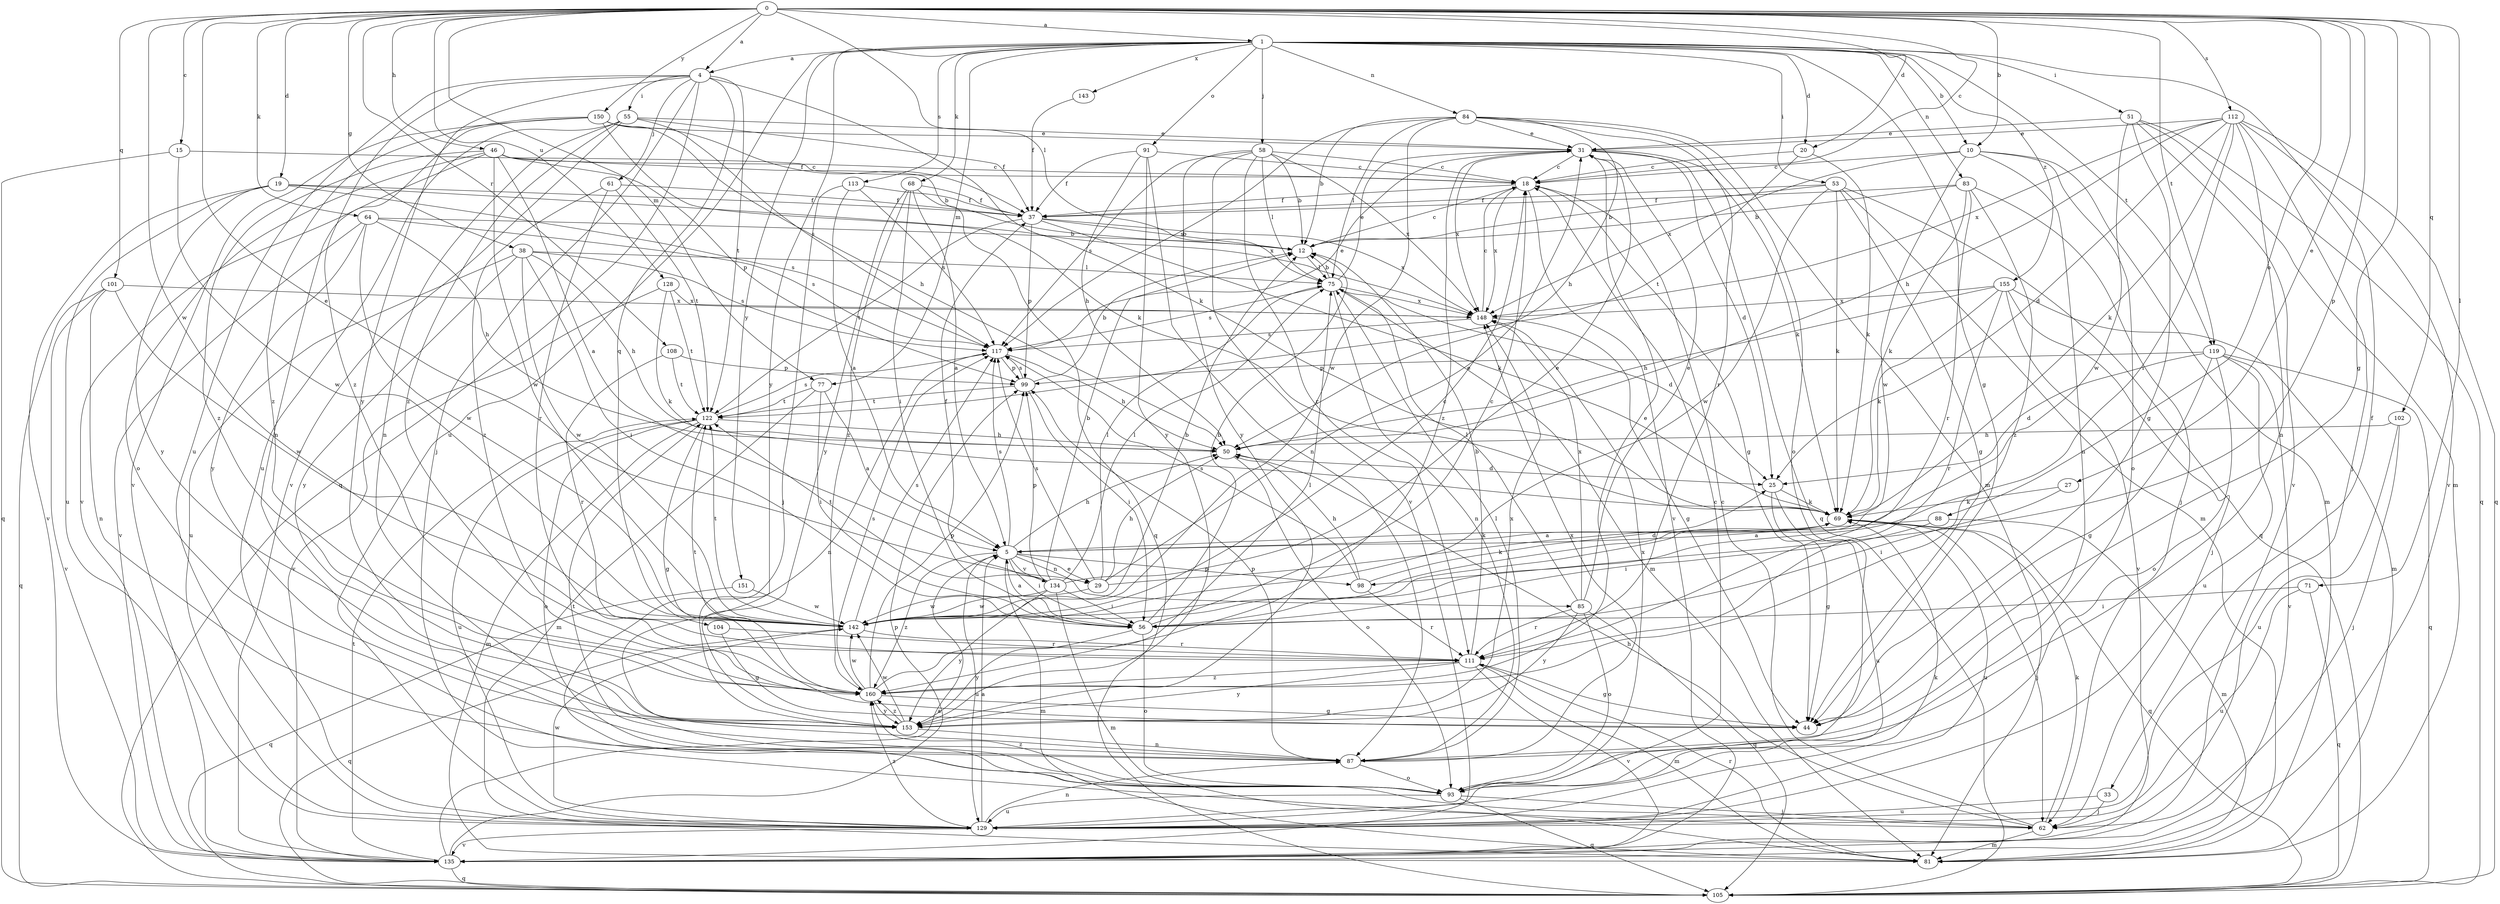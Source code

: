 strict digraph  {
0;
1;
4;
5;
10;
12;
15;
18;
19;
20;
25;
27;
29;
31;
33;
37;
38;
44;
46;
50;
51;
53;
55;
56;
58;
61;
62;
64;
68;
69;
71;
75;
77;
81;
83;
84;
85;
87;
88;
91;
93;
98;
99;
101;
102;
104;
105;
108;
111;
112;
113;
117;
119;
122;
128;
129;
134;
135;
142;
143;
148;
150;
151;
153;
155;
160;
0 -> 1  [label=a];
0 -> 4  [label=a];
0 -> 10  [label=b];
0 -> 15  [label=c];
0 -> 18  [label=c];
0 -> 19  [label=d];
0 -> 20  [label=d];
0 -> 27  [label=e];
0 -> 29  [label=e];
0 -> 38  [label=g];
0 -> 44  [label=g];
0 -> 46  [label=h];
0 -> 64  [label=k];
0 -> 71  [label=l];
0 -> 75  [label=l];
0 -> 77  [label=m];
0 -> 88  [label=o];
0 -> 98  [label=p];
0 -> 101  [label=q];
0 -> 102  [label=q];
0 -> 108  [label=r];
0 -> 112  [label=s];
0 -> 119  [label=t];
0 -> 128  [label=u];
0 -> 142  [label=w];
0 -> 150  [label=y];
1 -> 4  [label=a];
1 -> 10  [label=b];
1 -> 20  [label=d];
1 -> 33  [label=f];
1 -> 44  [label=g];
1 -> 51  [label=i];
1 -> 53  [label=i];
1 -> 58  [label=j];
1 -> 68  [label=k];
1 -> 77  [label=m];
1 -> 83  [label=n];
1 -> 84  [label=n];
1 -> 91  [label=o];
1 -> 113  [label=s];
1 -> 119  [label=t];
1 -> 129  [label=u];
1 -> 143  [label=x];
1 -> 151  [label=y];
1 -> 153  [label=y];
1 -> 155  [label=z];
4 -> 55  [label=i];
4 -> 61  [label=j];
4 -> 62  [label=j];
4 -> 69  [label=k];
4 -> 104  [label=q];
4 -> 105  [label=q];
4 -> 122  [label=t];
4 -> 129  [label=u];
4 -> 153  [label=y];
4 -> 160  [label=z];
5 -> 29  [label=e];
5 -> 50  [label=h];
5 -> 56  [label=i];
5 -> 69  [label=k];
5 -> 81  [label=m];
5 -> 85  [label=n];
5 -> 98  [label=p];
5 -> 117  [label=s];
5 -> 129  [label=u];
5 -> 134  [label=v];
5 -> 160  [label=z];
10 -> 18  [label=c];
10 -> 81  [label=m];
10 -> 87  [label=n];
10 -> 93  [label=o];
10 -> 142  [label=w];
10 -> 148  [label=x];
12 -> 18  [label=c];
12 -> 75  [label=l];
15 -> 18  [label=c];
15 -> 105  [label=q];
15 -> 142  [label=w];
18 -> 37  [label=f];
18 -> 44  [label=g];
18 -> 135  [label=v];
18 -> 148  [label=x];
19 -> 37  [label=f];
19 -> 117  [label=s];
19 -> 129  [label=u];
19 -> 135  [label=v];
19 -> 148  [label=x];
19 -> 153  [label=y];
20 -> 18  [label=c];
20 -> 69  [label=k];
20 -> 122  [label=t];
25 -> 44  [label=g];
25 -> 69  [label=k];
25 -> 129  [label=u];
27 -> 56  [label=i];
27 -> 69  [label=k];
29 -> 31  [label=e];
29 -> 50  [label=h];
29 -> 69  [label=k];
29 -> 75  [label=l];
29 -> 117  [label=s];
29 -> 142  [label=w];
31 -> 18  [label=c];
31 -> 25  [label=d];
31 -> 69  [label=k];
31 -> 105  [label=q];
31 -> 148  [label=x];
31 -> 160  [label=z];
33 -> 62  [label=j];
33 -> 129  [label=u];
37 -> 12  [label=b];
37 -> 69  [label=k];
37 -> 99  [label=p];
37 -> 122  [label=t];
37 -> 148  [label=x];
38 -> 50  [label=h];
38 -> 56  [label=i];
38 -> 75  [label=l];
38 -> 117  [label=s];
38 -> 129  [label=u];
38 -> 142  [label=w];
38 -> 153  [label=y];
46 -> 5  [label=a];
46 -> 12  [label=b];
46 -> 18  [label=c];
46 -> 93  [label=o];
46 -> 99  [label=p];
46 -> 135  [label=v];
46 -> 142  [label=w];
46 -> 160  [label=z];
50 -> 25  [label=d];
50 -> 93  [label=o];
51 -> 31  [label=e];
51 -> 44  [label=g];
51 -> 81  [label=m];
51 -> 105  [label=q];
51 -> 135  [label=v];
51 -> 142  [label=w];
53 -> 12  [label=b];
53 -> 37  [label=f];
53 -> 44  [label=g];
53 -> 69  [label=k];
53 -> 81  [label=m];
53 -> 105  [label=q];
53 -> 142  [label=w];
55 -> 31  [label=e];
55 -> 37  [label=f];
55 -> 87  [label=n];
55 -> 117  [label=s];
55 -> 129  [label=u];
55 -> 135  [label=v];
55 -> 160  [label=z];
56 -> 5  [label=a];
56 -> 12  [label=b];
56 -> 18  [label=c];
56 -> 93  [label=o];
56 -> 153  [label=y];
58 -> 12  [label=b];
58 -> 18  [label=c];
58 -> 75  [label=l];
58 -> 111  [label=r];
58 -> 117  [label=s];
58 -> 135  [label=v];
58 -> 148  [label=x];
58 -> 153  [label=y];
61 -> 37  [label=f];
61 -> 111  [label=r];
61 -> 122  [label=t];
61 -> 160  [label=z];
62 -> 18  [label=c];
62 -> 50  [label=h];
62 -> 69  [label=k];
62 -> 81  [label=m];
64 -> 12  [label=b];
64 -> 50  [label=h];
64 -> 117  [label=s];
64 -> 135  [label=v];
64 -> 142  [label=w];
64 -> 153  [label=y];
68 -> 5  [label=a];
68 -> 37  [label=f];
68 -> 56  [label=i];
68 -> 105  [label=q];
68 -> 153  [label=y];
68 -> 160  [label=z];
69 -> 5  [label=a];
69 -> 62  [label=j];
69 -> 105  [label=q];
69 -> 129  [label=u];
71 -> 56  [label=i];
71 -> 105  [label=q];
71 -> 129  [label=u];
75 -> 12  [label=b];
75 -> 25  [label=d];
75 -> 31  [label=e];
75 -> 81  [label=m];
75 -> 87  [label=n];
75 -> 117  [label=s];
75 -> 148  [label=x];
77 -> 5  [label=a];
77 -> 56  [label=i];
77 -> 81  [label=m];
77 -> 122  [label=t];
81 -> 111  [label=r];
83 -> 12  [label=b];
83 -> 37  [label=f];
83 -> 62  [label=j];
83 -> 69  [label=k];
83 -> 111  [label=r];
83 -> 160  [label=z];
84 -> 12  [label=b];
84 -> 31  [label=e];
84 -> 50  [label=h];
84 -> 75  [label=l];
84 -> 81  [label=m];
84 -> 93  [label=o];
84 -> 111  [label=r];
84 -> 117  [label=s];
84 -> 142  [label=w];
85 -> 31  [label=e];
85 -> 75  [label=l];
85 -> 93  [label=o];
85 -> 105  [label=q];
85 -> 111  [label=r];
85 -> 148  [label=x];
85 -> 153  [label=y];
87 -> 75  [label=l];
87 -> 93  [label=o];
87 -> 99  [label=p];
87 -> 148  [label=x];
88 -> 5  [label=a];
88 -> 56  [label=i];
88 -> 81  [label=m];
91 -> 18  [label=c];
91 -> 37  [label=f];
91 -> 50  [label=h];
91 -> 87  [label=n];
91 -> 153  [label=y];
93 -> 62  [label=j];
93 -> 105  [label=q];
93 -> 122  [label=t];
93 -> 129  [label=u];
93 -> 148  [label=x];
93 -> 160  [label=z];
98 -> 25  [label=d];
98 -> 50  [label=h];
98 -> 111  [label=r];
98 -> 117  [label=s];
99 -> 12  [label=b];
99 -> 56  [label=i];
99 -> 117  [label=s];
99 -> 122  [label=t];
101 -> 87  [label=n];
101 -> 105  [label=q];
101 -> 135  [label=v];
101 -> 142  [label=w];
101 -> 148  [label=x];
102 -> 50  [label=h];
102 -> 62  [label=j];
102 -> 129  [label=u];
104 -> 44  [label=g];
104 -> 111  [label=r];
108 -> 99  [label=p];
108 -> 111  [label=r];
108 -> 122  [label=t];
111 -> 12  [label=b];
111 -> 44  [label=g];
111 -> 81  [label=m];
111 -> 135  [label=v];
111 -> 153  [label=y];
111 -> 160  [label=z];
112 -> 25  [label=d];
112 -> 31  [label=e];
112 -> 50  [label=h];
112 -> 56  [label=i];
112 -> 62  [label=j];
112 -> 69  [label=k];
112 -> 87  [label=n];
112 -> 105  [label=q];
112 -> 135  [label=v];
112 -> 148  [label=x];
113 -> 5  [label=a];
113 -> 37  [label=f];
113 -> 62  [label=j];
113 -> 117  [label=s];
117 -> 31  [label=e];
117 -> 50  [label=h];
117 -> 87  [label=n];
117 -> 99  [label=p];
119 -> 25  [label=d];
119 -> 44  [label=g];
119 -> 93  [label=o];
119 -> 99  [label=p];
119 -> 105  [label=q];
119 -> 129  [label=u];
119 -> 135  [label=v];
122 -> 44  [label=g];
122 -> 50  [label=h];
122 -> 81  [label=m];
122 -> 93  [label=o];
122 -> 117  [label=s];
122 -> 129  [label=u];
128 -> 69  [label=k];
128 -> 122  [label=t];
128 -> 135  [label=v];
128 -> 148  [label=x];
129 -> 5  [label=a];
129 -> 18  [label=c];
129 -> 69  [label=k];
129 -> 87  [label=n];
129 -> 135  [label=v];
129 -> 142  [label=w];
129 -> 160  [label=z];
134 -> 12  [label=b];
134 -> 31  [label=e];
134 -> 37  [label=f];
134 -> 56  [label=i];
134 -> 75  [label=l];
134 -> 81  [label=m];
134 -> 99  [label=p];
134 -> 122  [label=t];
134 -> 142  [label=w];
134 -> 153  [label=y];
135 -> 5  [label=a];
135 -> 99  [label=p];
135 -> 105  [label=q];
135 -> 122  [label=t];
142 -> 12  [label=b];
142 -> 18  [label=c];
142 -> 105  [label=q];
142 -> 111  [label=r];
142 -> 117  [label=s];
142 -> 122  [label=t];
143 -> 37  [label=f];
148 -> 18  [label=c];
148 -> 44  [label=g];
148 -> 117  [label=s];
150 -> 31  [label=e];
150 -> 37  [label=f];
150 -> 50  [label=h];
150 -> 69  [label=k];
150 -> 87  [label=n];
150 -> 135  [label=v];
150 -> 160  [label=z];
151 -> 105  [label=q];
151 -> 142  [label=w];
153 -> 87  [label=n];
153 -> 142  [label=w];
153 -> 148  [label=x];
153 -> 160  [label=z];
155 -> 50  [label=h];
155 -> 62  [label=j];
155 -> 69  [label=k];
155 -> 81  [label=m];
155 -> 111  [label=r];
155 -> 135  [label=v];
155 -> 148  [label=x];
160 -> 31  [label=e];
160 -> 44  [label=g];
160 -> 75  [label=l];
160 -> 99  [label=p];
160 -> 117  [label=s];
160 -> 122  [label=t];
160 -> 142  [label=w];
160 -> 153  [label=y];
}
